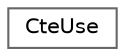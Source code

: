 digraph "Gráfico de Hierarquia de Classes"
{
 // LATEX_PDF_SIZE
  bgcolor="transparent";
  edge [fontname=Helvetica,fontsize=10,labelfontname=Helvetica,labelfontsize=10];
  node [fontname=Helvetica,fontsize=10,shape=box,height=0.2,width=0.4];
  rankdir="LR";
  Node0 [id="Node000000",label="CteUse",height=0.2,width=0.4,color="grey40", fillcolor="white", style="filled",URL="$structCteUse.html",tooltip=" "];
}
